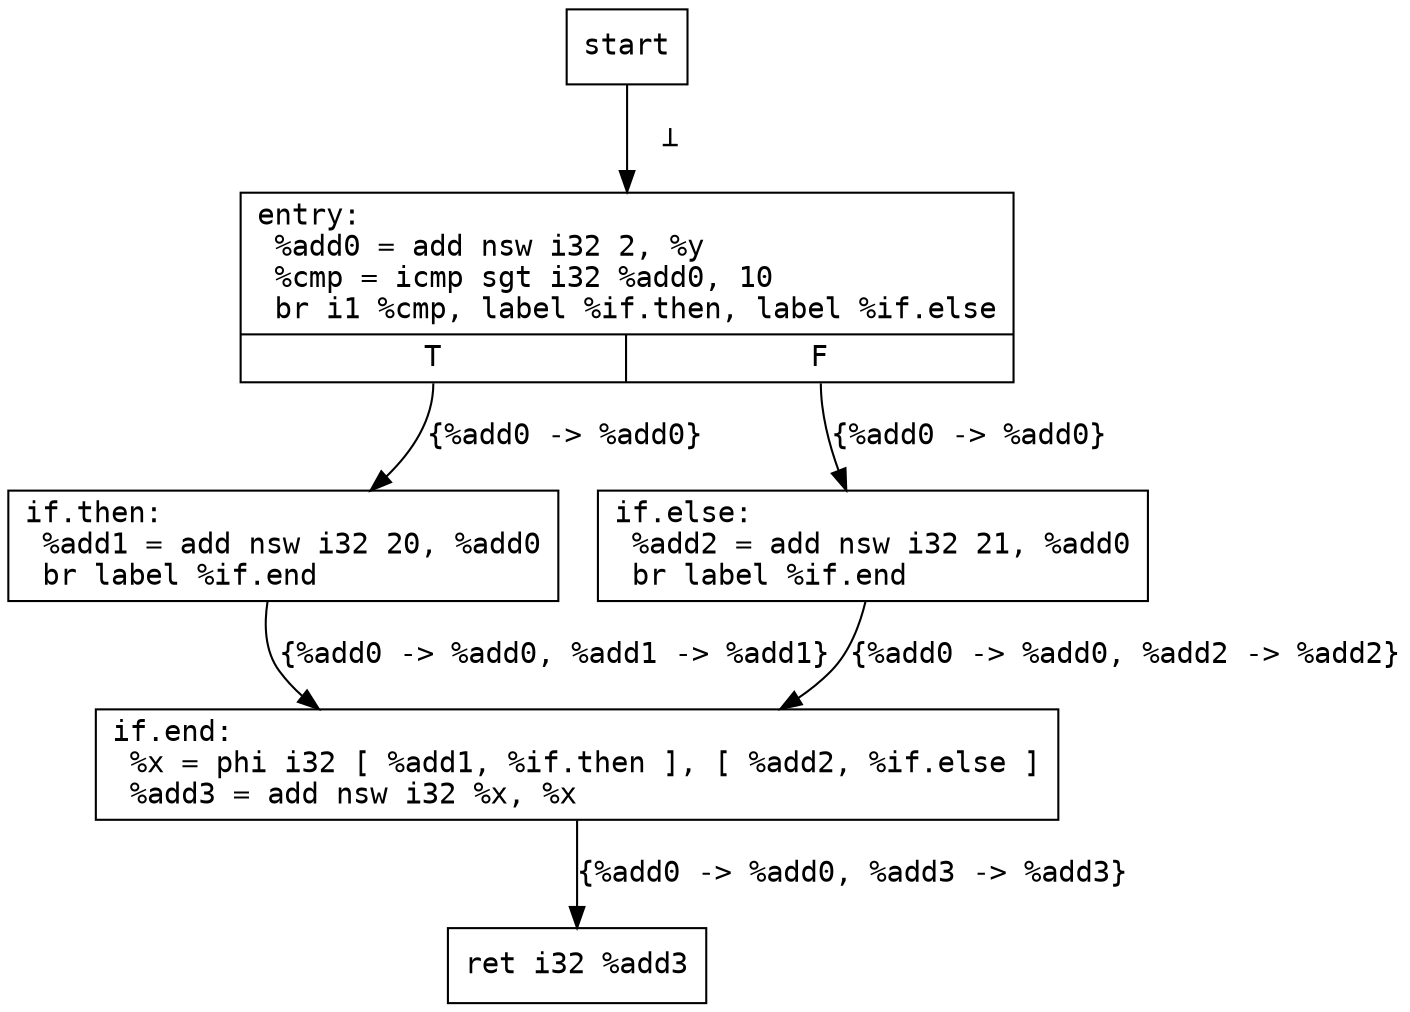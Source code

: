 digraph noDoCSEBranch {
	node [shape=record,fontname="Courier"];
	edge [fontname="Courier"];

	start;
	Node0x3a718b0 [shape=record,label="{entry:\l  %add0 = add nsw i32 2, %y\l  %cmp = icmp sgt i32 %add0, 10\l  br i1 %cmp, label %if.then, label %if.else\l|{<s0>T|<s1>F}}"];

	start -> Node0x3a718b0[label="  &#8869;"];
	
	
	Node0x3a718b0:s0 -> Node0x3a71910[label="{%add0 -> %add0}"];
	Node0x3a718b0:s1 -> Node0x3a71970[label="{%add0 -> %add0}"];
	
	Node0x3a71910 [shape=record,label="{if.then:                                          \l  %add1 = add nsw i32 20, %add0\l  br label %if.end\l}"];
	
	Node0x3a71910 -> Node0x3a719d0[label="{%add0 -> %add0, %add1 -> %add1}"];
	
	Node0x3a71970 [shape=record,label="{if.else:                                          \l  %add2 = add nsw i32 21, %add0\l  br label %if.end\l}"];
	
	Node0x3a71970 -> Node0x3a719d0[label="{%add0 -> %add0, %add2 -> %add2}"];
	
	Node0x3a719d0 [shape=record,label="{if.end:                                           \l  %x = phi i32 [ %add1, %if.then ], [ %add2, %if.else ]\l  %add3 = add nsw i32 %x, %x\l}"];

	end[label="ret i32 %add3"];
	Node0x3a719d0 -> end[label="{%add0 -> %add0, %add3 -> %add3}"];
	
}
